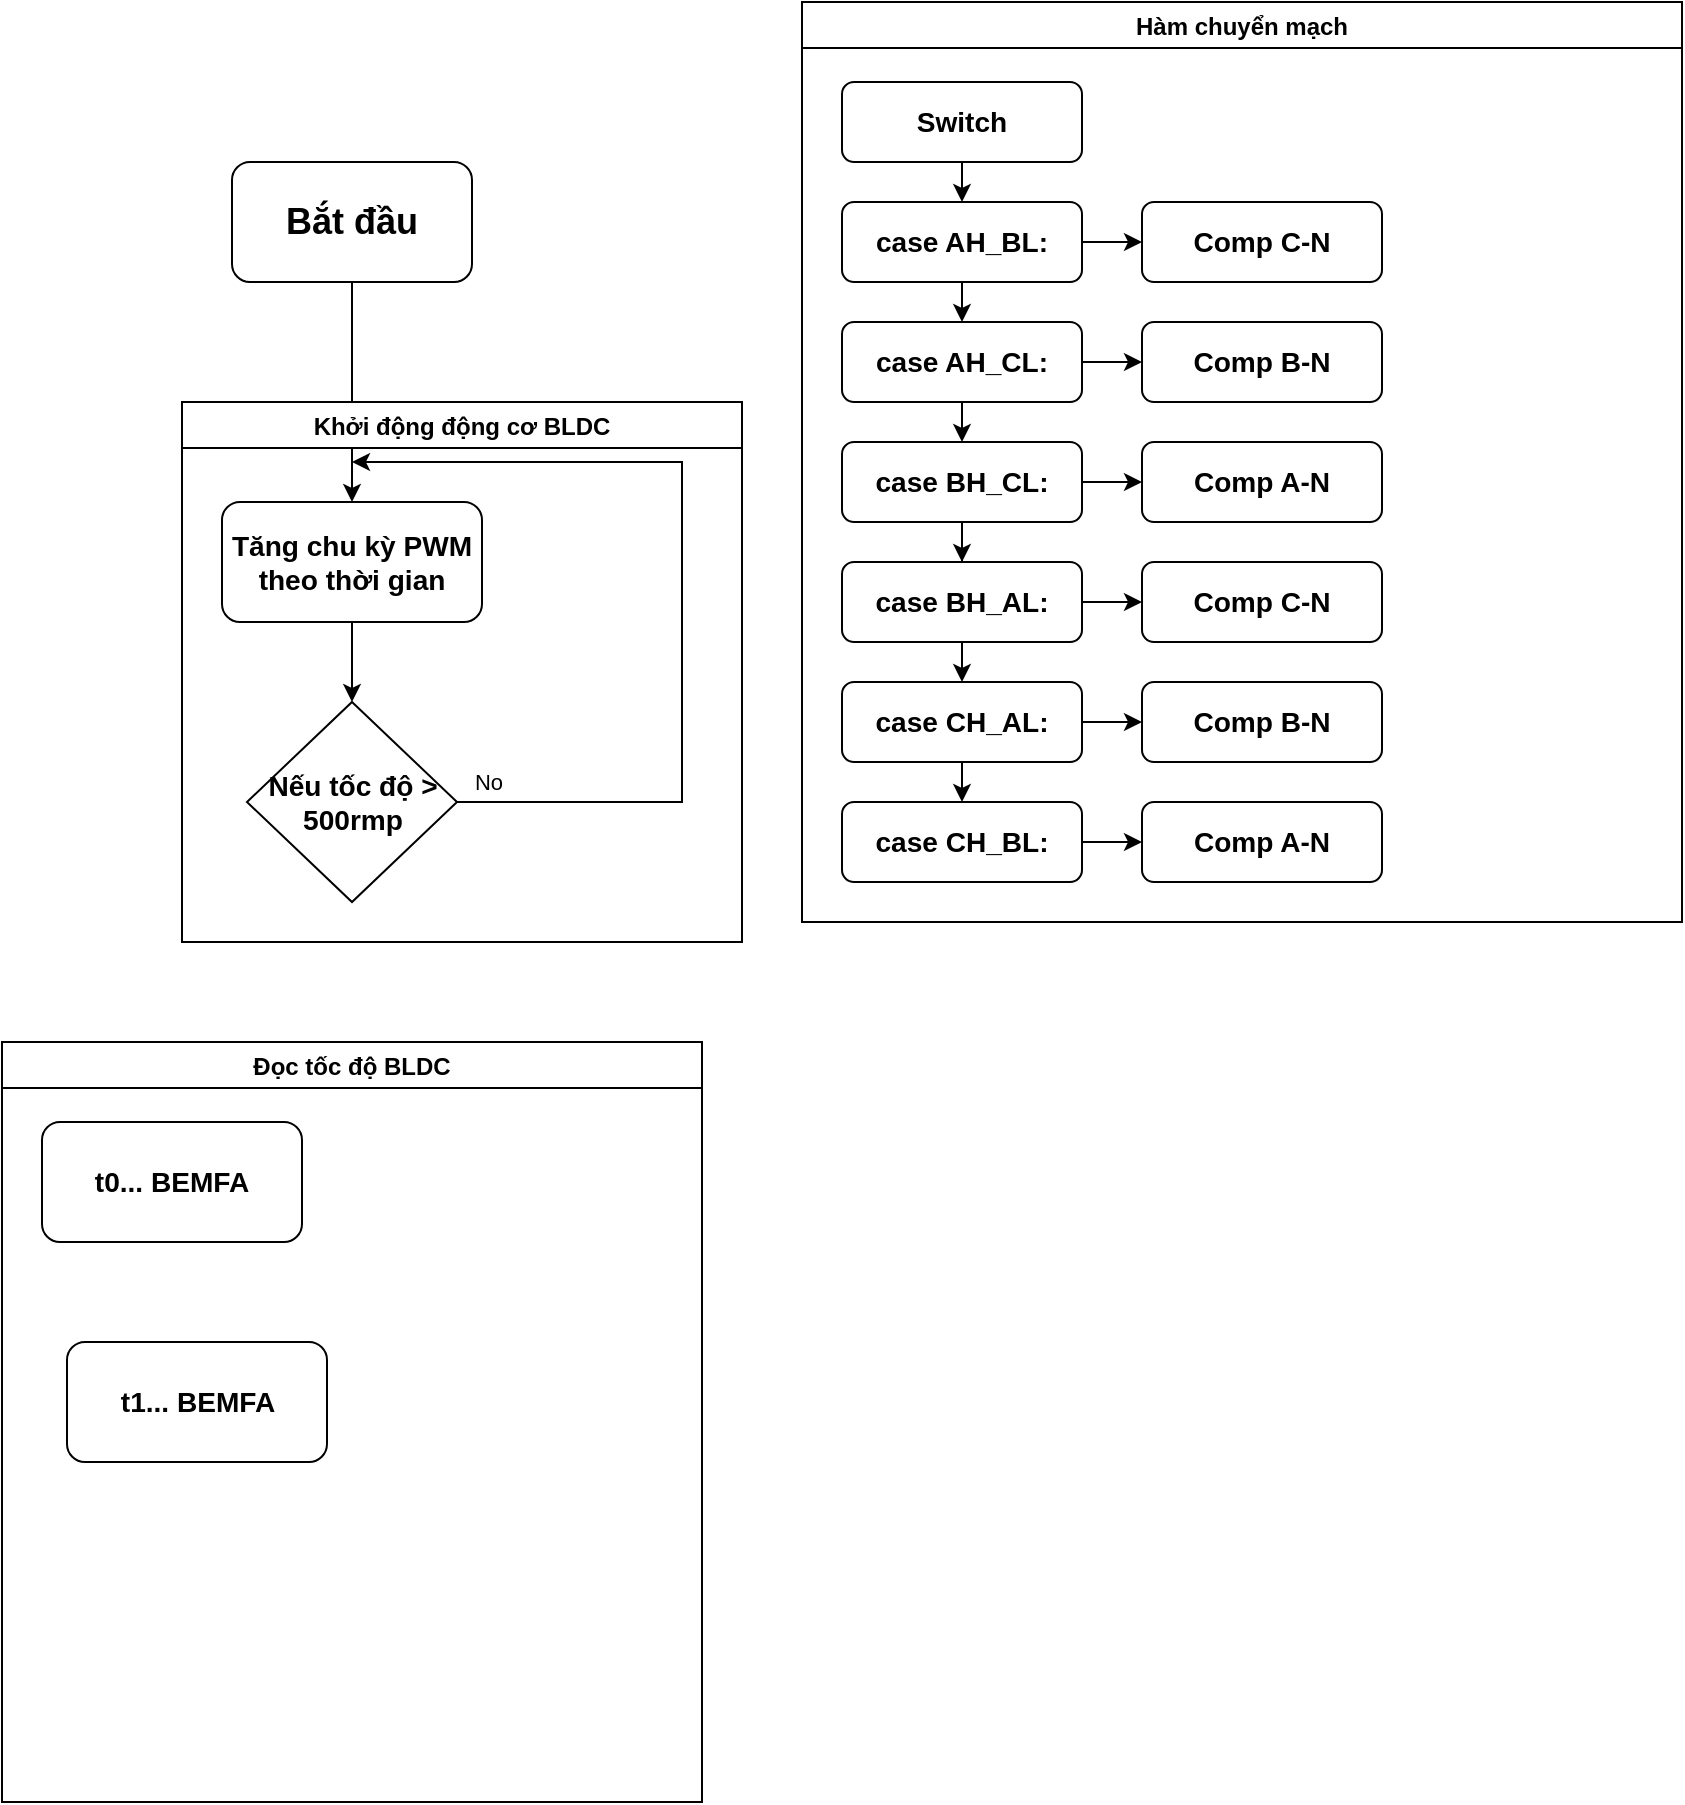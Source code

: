 <mxfile version="14.9.7" type="github">
  <diagram id="fQWwzDUrFH1u1bidVbNE" name="Page-1">
    <mxGraphModel dx="1555" dy="1643" grid="1" gridSize="10" guides="1" tooltips="1" connect="1" arrows="1" fold="1" page="1" pageScale="1" pageWidth="827" pageHeight="1169" math="0" shadow="0">
      <root>
        <mxCell id="0" />
        <mxCell id="1" parent="0" />
        <mxCell id="wZnrccts35dA2xqpB4YH-17" style="edgeStyle=orthogonalEdgeStyle;rounded=0;orthogonalLoop=1;jettySize=auto;html=1;exitX=0.5;exitY=1;exitDx=0;exitDy=0;entryX=0.5;entryY=0;entryDx=0;entryDy=0;" parent="1" source="wZnrccts35dA2xqpB4YH-3" target="wZnrccts35dA2xqpB4YH-5" edge="1">
          <mxGeometry relative="1" as="geometry" />
        </mxCell>
        <mxCell id="wZnrccts35dA2xqpB4YH-3" value="&lt;h2&gt;Bắt đầu&lt;/h2&gt;" style="rounded=1;whiteSpace=wrap;html=1;" parent="1" vertex="1">
          <mxGeometry x="85" y="20" width="120" height="60" as="geometry" />
        </mxCell>
        <mxCell id="wZnrccts35dA2xqpB4YH-13" value="Khởi động động cơ BLDC" style="swimlane;" parent="1" vertex="1">
          <mxGeometry x="60" y="140" width="280" height="270" as="geometry" />
        </mxCell>
        <mxCell id="wZnrccts35dA2xqpB4YH-19" style="edgeStyle=orthogonalEdgeStyle;rounded=0;orthogonalLoop=1;jettySize=auto;html=1;exitX=0.5;exitY=1;exitDx=0;exitDy=0;entryX=0.5;entryY=0;entryDx=0;entryDy=0;" parent="wZnrccts35dA2xqpB4YH-13" source="wZnrccts35dA2xqpB4YH-5" target="wZnrccts35dA2xqpB4YH-14" edge="1">
          <mxGeometry relative="1" as="geometry" />
        </mxCell>
        <mxCell id="wZnrccts35dA2xqpB4YH-5" value="&lt;h3&gt;Tăng chu kỳ PWM theo thời gian&lt;/h3&gt;" style="rounded=1;whiteSpace=wrap;html=1;" parent="wZnrccts35dA2xqpB4YH-13" vertex="1">
          <mxGeometry x="20" y="50" width="130" height="60" as="geometry" />
        </mxCell>
        <mxCell id="wZnrccts35dA2xqpB4YH-14" value="&lt;h3&gt;Nếu tốc độ &amp;gt; 500rmp&lt;/h3&gt;" style="rhombus;whiteSpace=wrap;html=1;" parent="wZnrccts35dA2xqpB4YH-13" vertex="1">
          <mxGeometry x="32.5" y="150" width="105" height="100" as="geometry" />
        </mxCell>
        <mxCell id="wZnrccts35dA2xqpB4YH-18" value="No" style="edgeStyle=orthogonalEdgeStyle;rounded=0;orthogonalLoop=1;jettySize=auto;html=1;exitX=1;exitY=0.5;exitDx=0;exitDy=0;" parent="1" source="wZnrccts35dA2xqpB4YH-14" edge="1">
          <mxGeometry x="-0.932" y="10" relative="1" as="geometry">
            <mxPoint x="145" y="170" as="targetPoint" />
            <Array as="points">
              <mxPoint x="310" y="340" />
              <mxPoint x="310" y="170" />
            </Array>
            <mxPoint as="offset" />
          </mxGeometry>
        </mxCell>
        <mxCell id="wZnrccts35dA2xqpB4YH-21" value="Đọc tốc độ BLDC" style="swimlane;" parent="1" vertex="1">
          <mxGeometry x="-30" y="460" width="350" height="380" as="geometry" />
        </mxCell>
        <mxCell id="wZnrccts35dA2xqpB4YH-23" value="&lt;h3&gt;t0... BEMFA&lt;/h3&gt;" style="rounded=1;whiteSpace=wrap;html=1;" parent="wZnrccts35dA2xqpB4YH-21" vertex="1">
          <mxGeometry x="20" y="40" width="130" height="60" as="geometry" />
        </mxCell>
        <mxCell id="wZnrccts35dA2xqpB4YH-24" value="&lt;h3&gt;t1... BEMFA&lt;/h3&gt;" style="rounded=1;whiteSpace=wrap;html=1;" parent="wZnrccts35dA2xqpB4YH-21" vertex="1">
          <mxGeometry x="32.5" y="150" width="130" height="60" as="geometry" />
        </mxCell>
        <mxCell id="4iHdH5zbXp_BxLrIkGZ8-1" value="Hàm chuyển mạch" style="swimlane;" vertex="1" parent="1">
          <mxGeometry x="370" y="-60" width="440" height="460" as="geometry" />
        </mxCell>
        <mxCell id="4iHdH5zbXp_BxLrIkGZ8-15" style="edgeStyle=orthogonalEdgeStyle;rounded=0;orthogonalLoop=1;jettySize=auto;html=1;exitX=0.5;exitY=1;exitDx=0;exitDy=0;entryX=0.5;entryY=0;entryDx=0;entryDy=0;" edge="1" parent="4iHdH5zbXp_BxLrIkGZ8-1" source="4iHdH5zbXp_BxLrIkGZ8-2" target="4iHdH5zbXp_BxLrIkGZ8-3">
          <mxGeometry relative="1" as="geometry" />
        </mxCell>
        <mxCell id="4iHdH5zbXp_BxLrIkGZ8-2" value="&lt;h3&gt;Switch&lt;/h3&gt;" style="rounded=1;whiteSpace=wrap;html=1;" vertex="1" parent="4iHdH5zbXp_BxLrIkGZ8-1">
          <mxGeometry x="20" y="40" width="120" height="40" as="geometry" />
        </mxCell>
        <mxCell id="4iHdH5zbXp_BxLrIkGZ8-16" style="edgeStyle=orthogonalEdgeStyle;rounded=0;orthogonalLoop=1;jettySize=auto;html=1;exitX=0.5;exitY=1;exitDx=0;exitDy=0;entryX=0.5;entryY=0;entryDx=0;entryDy=0;" edge="1" parent="4iHdH5zbXp_BxLrIkGZ8-1" source="4iHdH5zbXp_BxLrIkGZ8-3" target="4iHdH5zbXp_BxLrIkGZ8-4">
          <mxGeometry relative="1" as="geometry" />
        </mxCell>
        <mxCell id="4iHdH5zbXp_BxLrIkGZ8-18" style="edgeStyle=orthogonalEdgeStyle;rounded=0;orthogonalLoop=1;jettySize=auto;html=1;exitX=1;exitY=0.5;exitDx=0;exitDy=0;entryX=0;entryY=0.5;entryDx=0;entryDy=0;" edge="1" parent="4iHdH5zbXp_BxLrIkGZ8-1" source="4iHdH5zbXp_BxLrIkGZ8-3" target="4iHdH5zbXp_BxLrIkGZ8-9">
          <mxGeometry relative="1" as="geometry" />
        </mxCell>
        <mxCell id="4iHdH5zbXp_BxLrIkGZ8-3" value="&lt;h3&gt;case AH_BL:&lt;/h3&gt;" style="rounded=1;whiteSpace=wrap;html=1;" vertex="1" parent="4iHdH5zbXp_BxLrIkGZ8-1">
          <mxGeometry x="20" y="100" width="120" height="40" as="geometry" />
        </mxCell>
        <mxCell id="4iHdH5zbXp_BxLrIkGZ8-19" style="edgeStyle=orthogonalEdgeStyle;rounded=0;orthogonalLoop=1;jettySize=auto;html=1;exitX=1;exitY=0.5;exitDx=0;exitDy=0;entryX=0;entryY=0.5;entryDx=0;entryDy=0;" edge="1" parent="4iHdH5zbXp_BxLrIkGZ8-1" source="4iHdH5zbXp_BxLrIkGZ8-4" target="4iHdH5zbXp_BxLrIkGZ8-10">
          <mxGeometry relative="1" as="geometry" />
        </mxCell>
        <mxCell id="4iHdH5zbXp_BxLrIkGZ8-21" style="edgeStyle=orthogonalEdgeStyle;rounded=0;orthogonalLoop=1;jettySize=auto;html=1;exitX=0.5;exitY=1;exitDx=0;exitDy=0;entryX=0.5;entryY=0;entryDx=0;entryDy=0;" edge="1" parent="4iHdH5zbXp_BxLrIkGZ8-1" source="4iHdH5zbXp_BxLrIkGZ8-4" target="4iHdH5zbXp_BxLrIkGZ8-5">
          <mxGeometry relative="1" as="geometry" />
        </mxCell>
        <mxCell id="4iHdH5zbXp_BxLrIkGZ8-4" value="&lt;h3&gt;case AH_CL:&lt;/h3&gt;" style="rounded=1;whiteSpace=wrap;html=1;" vertex="1" parent="4iHdH5zbXp_BxLrIkGZ8-1">
          <mxGeometry x="20" y="160" width="120" height="40" as="geometry" />
        </mxCell>
        <mxCell id="4iHdH5zbXp_BxLrIkGZ8-25" style="edgeStyle=orthogonalEdgeStyle;rounded=0;orthogonalLoop=1;jettySize=auto;html=1;exitX=0.5;exitY=1;exitDx=0;exitDy=0;entryX=0.5;entryY=0;entryDx=0;entryDy=0;" edge="1" parent="4iHdH5zbXp_BxLrIkGZ8-1" source="4iHdH5zbXp_BxLrIkGZ8-7" target="4iHdH5zbXp_BxLrIkGZ8-8">
          <mxGeometry relative="1" as="geometry" />
        </mxCell>
        <mxCell id="4iHdH5zbXp_BxLrIkGZ8-27" style="edgeStyle=orthogonalEdgeStyle;rounded=0;orthogonalLoop=1;jettySize=auto;html=1;exitX=1;exitY=0.5;exitDx=0;exitDy=0;entryX=0;entryY=0.5;entryDx=0;entryDy=0;" edge="1" parent="4iHdH5zbXp_BxLrIkGZ8-1" source="4iHdH5zbXp_BxLrIkGZ8-7" target="4iHdH5zbXp_BxLrIkGZ8-13">
          <mxGeometry relative="1" as="geometry" />
        </mxCell>
        <mxCell id="4iHdH5zbXp_BxLrIkGZ8-7" value="&lt;h3&gt;case CH_AL:&lt;/h3&gt;" style="rounded=1;whiteSpace=wrap;html=1;" vertex="1" parent="4iHdH5zbXp_BxLrIkGZ8-1">
          <mxGeometry x="20" y="340" width="120" height="40" as="geometry" />
        </mxCell>
        <mxCell id="4iHdH5zbXp_BxLrIkGZ8-22" style="edgeStyle=orthogonalEdgeStyle;rounded=0;orthogonalLoop=1;jettySize=auto;html=1;exitX=1;exitY=0.5;exitDx=0;exitDy=0;entryX=0;entryY=0.5;entryDx=0;entryDy=0;" edge="1" parent="4iHdH5zbXp_BxLrIkGZ8-1" source="4iHdH5zbXp_BxLrIkGZ8-6" target="4iHdH5zbXp_BxLrIkGZ8-12">
          <mxGeometry relative="1" as="geometry" />
        </mxCell>
        <mxCell id="4iHdH5zbXp_BxLrIkGZ8-24" style="edgeStyle=orthogonalEdgeStyle;rounded=0;orthogonalLoop=1;jettySize=auto;html=1;exitX=0.5;exitY=1;exitDx=0;exitDy=0;entryX=0.5;entryY=0;entryDx=0;entryDy=0;" edge="1" parent="4iHdH5zbXp_BxLrIkGZ8-1" source="4iHdH5zbXp_BxLrIkGZ8-6" target="4iHdH5zbXp_BxLrIkGZ8-7">
          <mxGeometry relative="1" as="geometry" />
        </mxCell>
        <mxCell id="4iHdH5zbXp_BxLrIkGZ8-6" value="&lt;h3&gt;case BH_AL:&lt;/h3&gt;" style="rounded=1;whiteSpace=wrap;html=1;" vertex="1" parent="4iHdH5zbXp_BxLrIkGZ8-1">
          <mxGeometry x="20" y="280" width="120" height="40" as="geometry" />
        </mxCell>
        <mxCell id="4iHdH5zbXp_BxLrIkGZ8-20" style="edgeStyle=orthogonalEdgeStyle;rounded=0;orthogonalLoop=1;jettySize=auto;html=1;exitX=1;exitY=0.5;exitDx=0;exitDy=0;entryX=0;entryY=0.5;entryDx=0;entryDy=0;" edge="1" parent="4iHdH5zbXp_BxLrIkGZ8-1" source="4iHdH5zbXp_BxLrIkGZ8-5" target="4iHdH5zbXp_BxLrIkGZ8-11">
          <mxGeometry relative="1" as="geometry" />
        </mxCell>
        <mxCell id="4iHdH5zbXp_BxLrIkGZ8-23" style="edgeStyle=orthogonalEdgeStyle;rounded=0;orthogonalLoop=1;jettySize=auto;html=1;exitX=0.5;exitY=1;exitDx=0;exitDy=0;" edge="1" parent="4iHdH5zbXp_BxLrIkGZ8-1" source="4iHdH5zbXp_BxLrIkGZ8-5" target="4iHdH5zbXp_BxLrIkGZ8-6">
          <mxGeometry relative="1" as="geometry" />
        </mxCell>
        <mxCell id="4iHdH5zbXp_BxLrIkGZ8-5" value="&lt;h3&gt;case BH_CL:&lt;/h3&gt;" style="rounded=1;whiteSpace=wrap;html=1;" vertex="1" parent="4iHdH5zbXp_BxLrIkGZ8-1">
          <mxGeometry x="20" y="220" width="120" height="40" as="geometry" />
        </mxCell>
        <mxCell id="4iHdH5zbXp_BxLrIkGZ8-26" style="edgeStyle=orthogonalEdgeStyle;rounded=0;orthogonalLoop=1;jettySize=auto;html=1;exitX=1;exitY=0.5;exitDx=0;exitDy=0;entryX=0;entryY=0.5;entryDx=0;entryDy=0;" edge="1" parent="4iHdH5zbXp_BxLrIkGZ8-1" source="4iHdH5zbXp_BxLrIkGZ8-8" target="4iHdH5zbXp_BxLrIkGZ8-14">
          <mxGeometry relative="1" as="geometry" />
        </mxCell>
        <mxCell id="4iHdH5zbXp_BxLrIkGZ8-8" value="&lt;h3&gt;case CH_BL:&lt;/h3&gt;" style="rounded=1;whiteSpace=wrap;html=1;" vertex="1" parent="4iHdH5zbXp_BxLrIkGZ8-1">
          <mxGeometry x="20" y="400" width="120" height="40" as="geometry" />
        </mxCell>
        <mxCell id="4iHdH5zbXp_BxLrIkGZ8-9" value="&lt;h3&gt;Comp C-N&lt;/h3&gt;" style="rounded=1;whiteSpace=wrap;html=1;" vertex="1" parent="4iHdH5zbXp_BxLrIkGZ8-1">
          <mxGeometry x="170" y="100" width="120" height="40" as="geometry" />
        </mxCell>
        <mxCell id="4iHdH5zbXp_BxLrIkGZ8-10" value="&lt;h3&gt;Comp B-N&lt;/h3&gt;" style="rounded=1;whiteSpace=wrap;html=1;" vertex="1" parent="4iHdH5zbXp_BxLrIkGZ8-1">
          <mxGeometry x="170" y="160" width="120" height="40" as="geometry" />
        </mxCell>
        <mxCell id="4iHdH5zbXp_BxLrIkGZ8-11" value="&lt;h3&gt;Comp A-N&lt;/h3&gt;" style="rounded=1;whiteSpace=wrap;html=1;" vertex="1" parent="4iHdH5zbXp_BxLrIkGZ8-1">
          <mxGeometry x="170" y="220" width="120" height="40" as="geometry" />
        </mxCell>
        <mxCell id="4iHdH5zbXp_BxLrIkGZ8-12" value="&lt;h3&gt;Comp C-N&lt;/h3&gt;" style="rounded=1;whiteSpace=wrap;html=1;" vertex="1" parent="4iHdH5zbXp_BxLrIkGZ8-1">
          <mxGeometry x="170" y="280" width="120" height="40" as="geometry" />
        </mxCell>
        <mxCell id="4iHdH5zbXp_BxLrIkGZ8-13" value="&lt;h3&gt;Comp B-N&lt;/h3&gt;" style="rounded=1;whiteSpace=wrap;html=1;" vertex="1" parent="4iHdH5zbXp_BxLrIkGZ8-1">
          <mxGeometry x="170" y="340" width="120" height="40" as="geometry" />
        </mxCell>
        <mxCell id="4iHdH5zbXp_BxLrIkGZ8-14" value="&lt;h3&gt;Comp A-N&lt;/h3&gt;" style="rounded=1;whiteSpace=wrap;html=1;" vertex="1" parent="4iHdH5zbXp_BxLrIkGZ8-1">
          <mxGeometry x="170" y="400" width="120" height="40" as="geometry" />
        </mxCell>
      </root>
    </mxGraphModel>
  </diagram>
</mxfile>
